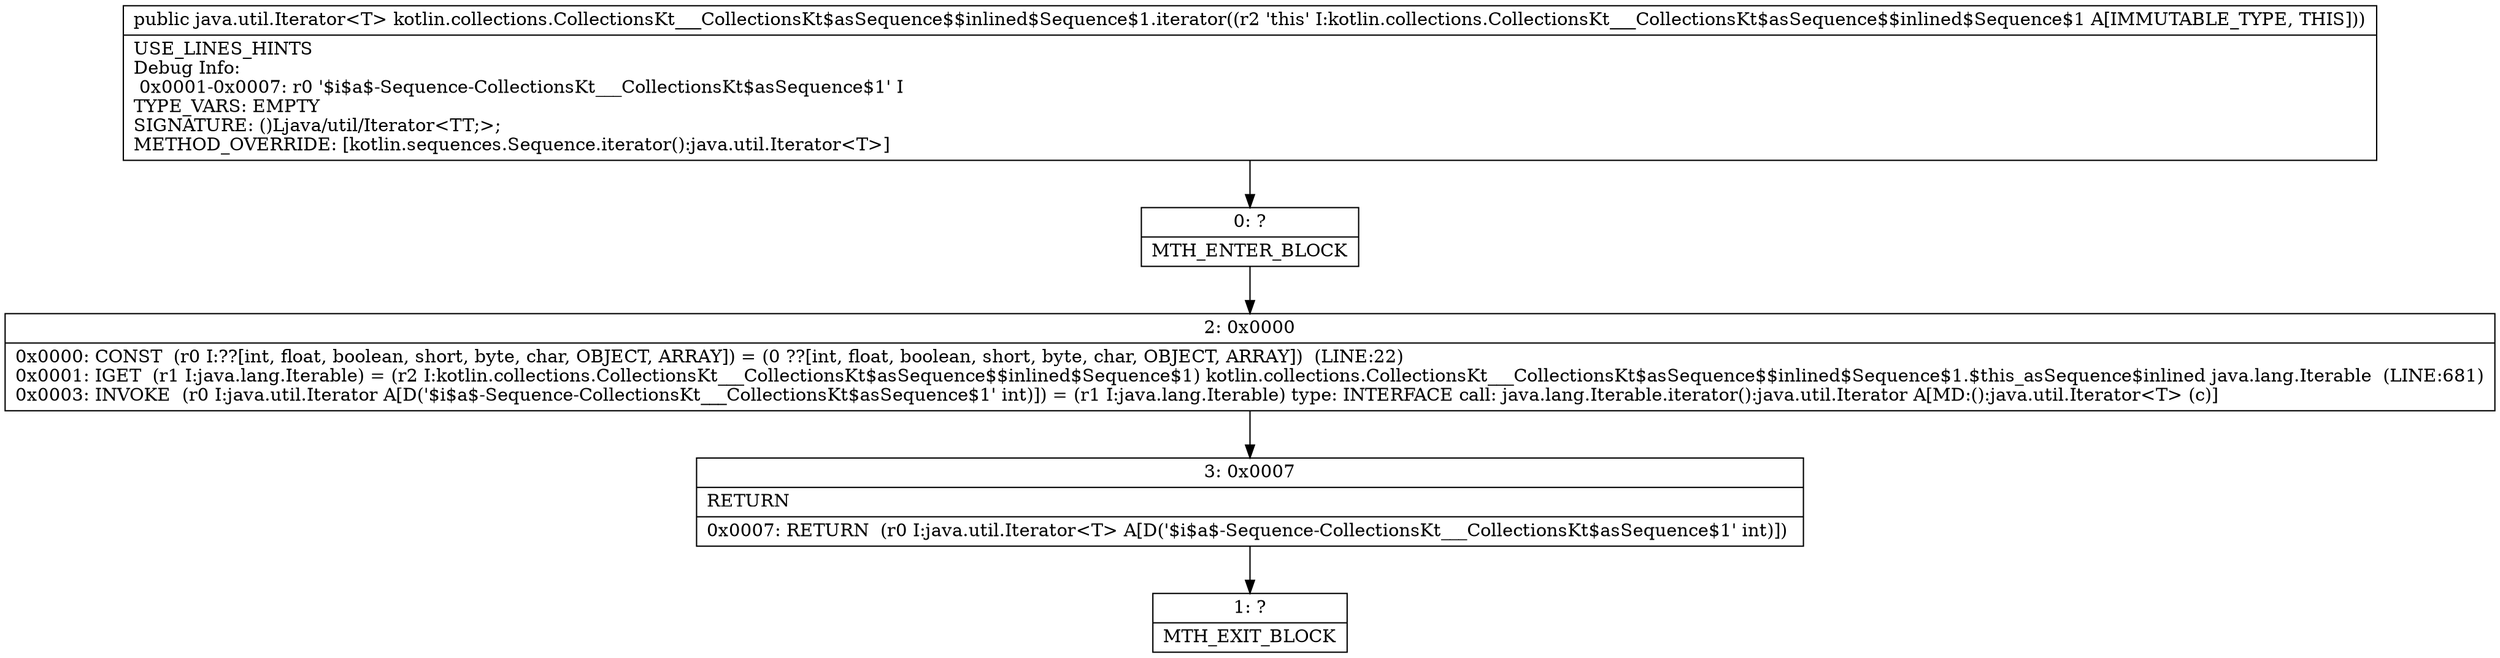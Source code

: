 digraph "CFG forkotlin.collections.CollectionsKt___CollectionsKt$asSequence$$inlined$Sequence$1.iterator()Ljava\/util\/Iterator;" {
Node_0 [shape=record,label="{0\:\ ?|MTH_ENTER_BLOCK\l}"];
Node_2 [shape=record,label="{2\:\ 0x0000|0x0000: CONST  (r0 I:??[int, float, boolean, short, byte, char, OBJECT, ARRAY]) = (0 ??[int, float, boolean, short, byte, char, OBJECT, ARRAY])  (LINE:22)\l0x0001: IGET  (r1 I:java.lang.Iterable) = (r2 I:kotlin.collections.CollectionsKt___CollectionsKt$asSequence$$inlined$Sequence$1) kotlin.collections.CollectionsKt___CollectionsKt$asSequence$$inlined$Sequence$1.$this_asSequence$inlined java.lang.Iterable  (LINE:681)\l0x0003: INVOKE  (r0 I:java.util.Iterator A[D('$i$a$\-Sequence\-CollectionsKt___CollectionsKt$asSequence$1' int)]) = (r1 I:java.lang.Iterable) type: INTERFACE call: java.lang.Iterable.iterator():java.util.Iterator A[MD:():java.util.Iterator\<T\> (c)]\l}"];
Node_3 [shape=record,label="{3\:\ 0x0007|RETURN\l|0x0007: RETURN  (r0 I:java.util.Iterator\<T\> A[D('$i$a$\-Sequence\-CollectionsKt___CollectionsKt$asSequence$1' int)]) \l}"];
Node_1 [shape=record,label="{1\:\ ?|MTH_EXIT_BLOCK\l}"];
MethodNode[shape=record,label="{public java.util.Iterator\<T\> kotlin.collections.CollectionsKt___CollectionsKt$asSequence$$inlined$Sequence$1.iterator((r2 'this' I:kotlin.collections.CollectionsKt___CollectionsKt$asSequence$$inlined$Sequence$1 A[IMMUTABLE_TYPE, THIS]))  | USE_LINES_HINTS\lDebug Info:\l  0x0001\-0x0007: r0 '$i$a$\-Sequence\-CollectionsKt___CollectionsKt$asSequence$1' I\lTYPE_VARS: EMPTY\lSIGNATURE: ()Ljava\/util\/Iterator\<TT;\>;\lMETHOD_OVERRIDE: [kotlin.sequences.Sequence.iterator():java.util.Iterator\<T\>]\l}"];
MethodNode -> Node_0;Node_0 -> Node_2;
Node_2 -> Node_3;
Node_3 -> Node_1;
}

